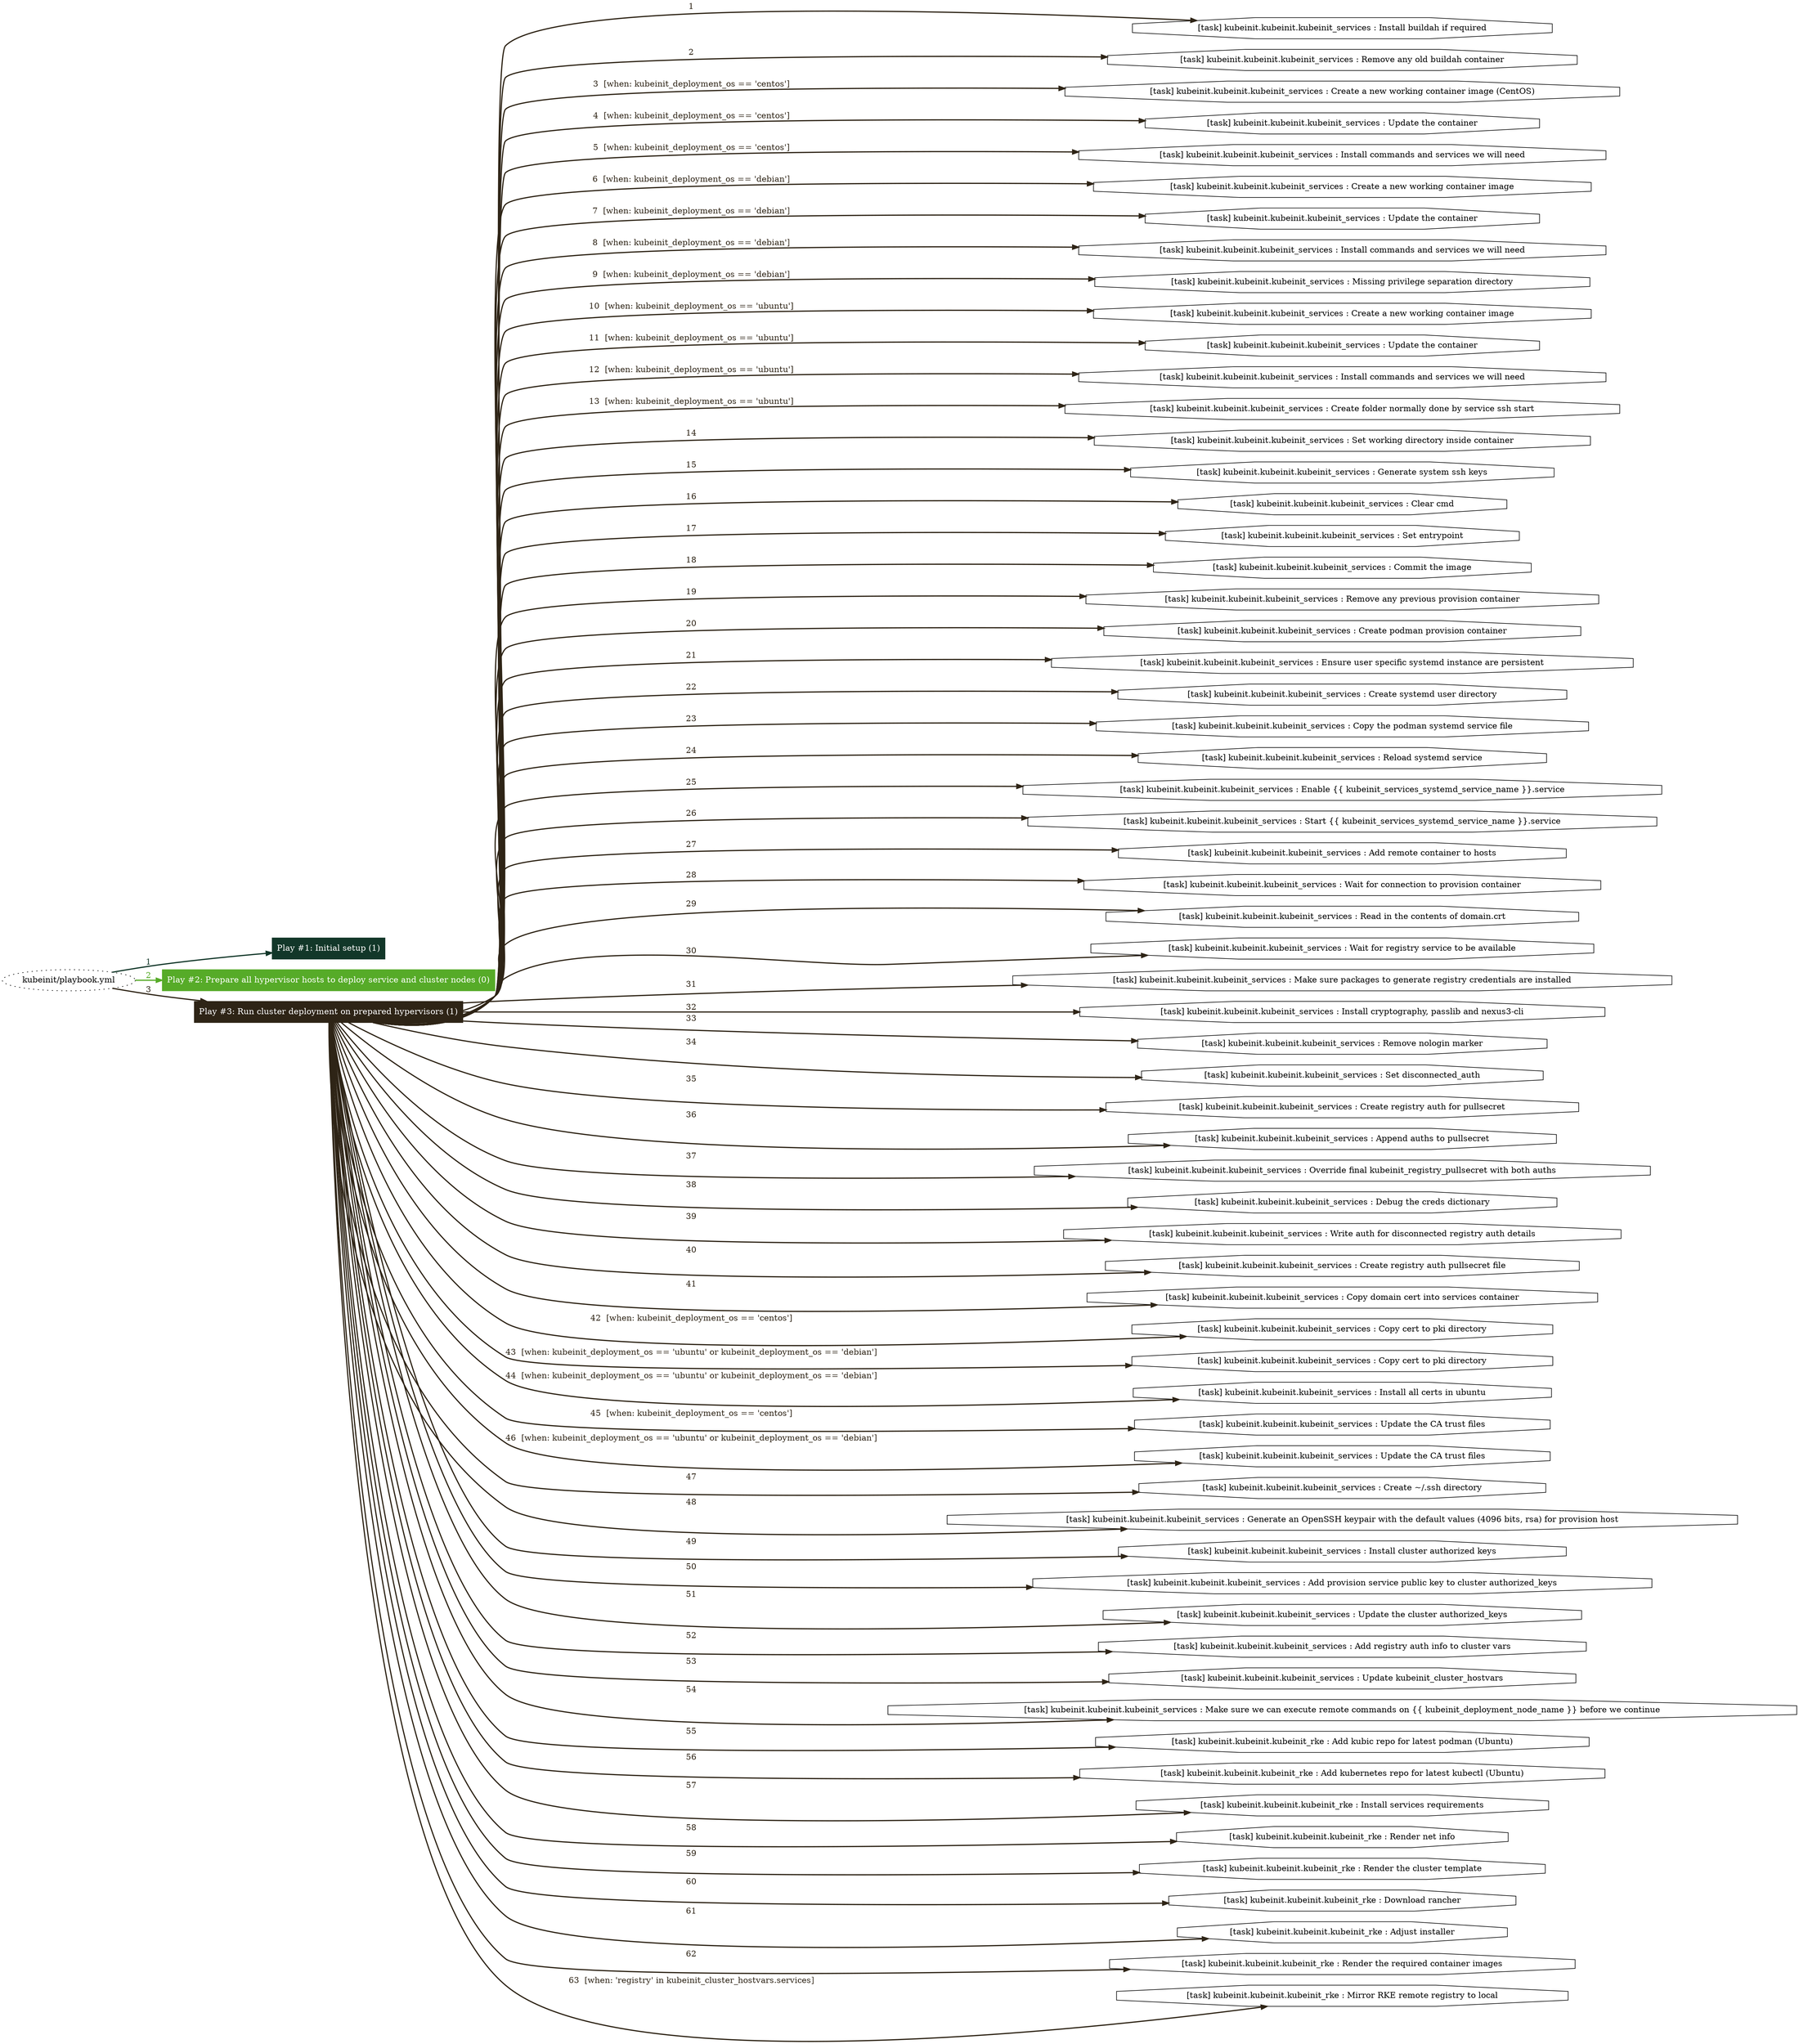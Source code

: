 digraph "kubeinit/playbook.yml "{
	graph [concentrate=true ordering=in rankdir=LR ratio=fill]
	edge [esep=5 sep=10]
	"kubeinit/playbook.yml" [id=root_node style=dotted]
	subgraph "Play #1: Initial setup (1) "{
		"Play #1: Initial setup (1)" [color="#123729" fontcolor="#ffffff" id="play_6ac9567a-5212-4b96-b3a9-1c801d3eb181" shape=box style=filled tooltip=localhost]
		"kubeinit/playbook.yml" -> "Play #1: Initial setup (1)" [label=1 color="#123729" fontcolor="#123729" id="edge_0dfa1d5b-36ae-4078-a12f-fc36a30eafff" style=bold]
	}
	subgraph "Play #2: Prepare all hypervisor hosts to deploy service and cluster nodes (0) "{
		"Play #2: Prepare all hypervisor hosts to deploy service and cluster nodes (0)" [color="#56ab28" fontcolor="#ffffff" id="play_c65ceb98-4cc4-4f10-9730-9ef0ca96fbf3" shape=box style=filled tooltip=""]
		"kubeinit/playbook.yml" -> "Play #2: Prepare all hypervisor hosts to deploy service and cluster nodes (0)" [label=2 color="#56ab28" fontcolor="#56ab28" id="edge_e6b18895-be0a-4ed9-a8c8-538cc8ac0fcc" style=bold]
	}
	subgraph "Play #3: Run cluster deployment on prepared hypervisors (1) "{
		"Play #3: Run cluster deployment on prepared hypervisors (1)" [color="#2e2416" fontcolor="#ffffff" id="play_a54a1a5e-97f4-4a47-92dc-2586dc2af784" shape=box style=filled tooltip=localhost]
		"kubeinit/playbook.yml" -> "Play #3: Run cluster deployment on prepared hypervisors (1)" [label=3 color="#2e2416" fontcolor="#2e2416" id="edge_49756bc6-55b2-434d-a5a3-b2ffb1a6f2ee" style=bold]
		"task_11930d7a-8505-4e68-b9f6-30123b328105" [label="[task] kubeinit.kubeinit.kubeinit_services : Install buildah if required" id="task_11930d7a-8505-4e68-b9f6-30123b328105" shape=octagon tooltip="[task] kubeinit.kubeinit.kubeinit_services : Install buildah if required"]
		"Play #3: Run cluster deployment on prepared hypervisors (1)" -> "task_11930d7a-8505-4e68-b9f6-30123b328105" [label=1 color="#2e2416" fontcolor="#2e2416" id="edge_410c42cc-4e43-4b89-aec5-e0c080b03ceb" style=bold]
		"task_1d04b7b8-d4cb-43db-9515-5654942bea35" [label="[task] kubeinit.kubeinit.kubeinit_services : Remove any old buildah container" id="task_1d04b7b8-d4cb-43db-9515-5654942bea35" shape=octagon tooltip="[task] kubeinit.kubeinit.kubeinit_services : Remove any old buildah container"]
		"Play #3: Run cluster deployment on prepared hypervisors (1)" -> "task_1d04b7b8-d4cb-43db-9515-5654942bea35" [label=2 color="#2e2416" fontcolor="#2e2416" id="edge_203ec1ae-16e9-4f87-846f-119673f26f45" style=bold]
		"task_31c77148-3416-4fba-bad7-e8cbdedf8f5a" [label="[task] kubeinit.kubeinit.kubeinit_services : Create a new working container image (CentOS)" id="task_31c77148-3416-4fba-bad7-e8cbdedf8f5a" shape=octagon tooltip="[task] kubeinit.kubeinit.kubeinit_services : Create a new working container image (CentOS)"]
		"Play #3: Run cluster deployment on prepared hypervisors (1)" -> "task_31c77148-3416-4fba-bad7-e8cbdedf8f5a" [label="3  [when: kubeinit_deployment_os == 'centos']" color="#2e2416" fontcolor="#2e2416" id="edge_78bf5ee8-3d31-4203-8032-d7327ee2c948" style=bold]
		"task_c4e48623-3473-4996-be61-95388d47fbcc" [label="[task] kubeinit.kubeinit.kubeinit_services : Update the container" id="task_c4e48623-3473-4996-be61-95388d47fbcc" shape=octagon tooltip="[task] kubeinit.kubeinit.kubeinit_services : Update the container"]
		"Play #3: Run cluster deployment on prepared hypervisors (1)" -> "task_c4e48623-3473-4996-be61-95388d47fbcc" [label="4  [when: kubeinit_deployment_os == 'centos']" color="#2e2416" fontcolor="#2e2416" id="edge_2f101f28-cb0d-46c6-b1ce-e0b139bbed55" style=bold]
		"task_d3230dfb-1366-4091-8a42-75425902641c" [label="[task] kubeinit.kubeinit.kubeinit_services : Install commands and services we will need" id="task_d3230dfb-1366-4091-8a42-75425902641c" shape=octagon tooltip="[task] kubeinit.kubeinit.kubeinit_services : Install commands and services we will need"]
		"Play #3: Run cluster deployment on prepared hypervisors (1)" -> "task_d3230dfb-1366-4091-8a42-75425902641c" [label="5  [when: kubeinit_deployment_os == 'centos']" color="#2e2416" fontcolor="#2e2416" id="edge_2d9effe0-cae0-46d5-b650-0a1630a46e5f" style=bold]
		"task_fda290d4-f285-494a-9db9-d4523db7c0f6" [label="[task] kubeinit.kubeinit.kubeinit_services : Create a new working container image" id="task_fda290d4-f285-494a-9db9-d4523db7c0f6" shape=octagon tooltip="[task] kubeinit.kubeinit.kubeinit_services : Create a new working container image"]
		"Play #3: Run cluster deployment on prepared hypervisors (1)" -> "task_fda290d4-f285-494a-9db9-d4523db7c0f6" [label="6  [when: kubeinit_deployment_os == 'debian']" color="#2e2416" fontcolor="#2e2416" id="edge_3fb179ec-c661-481b-b1b1-d386b62fbc7b" style=bold]
		"task_06d5abfd-69d2-40ba-a9be-3a541f0a0b86" [label="[task] kubeinit.kubeinit.kubeinit_services : Update the container" id="task_06d5abfd-69d2-40ba-a9be-3a541f0a0b86" shape=octagon tooltip="[task] kubeinit.kubeinit.kubeinit_services : Update the container"]
		"Play #3: Run cluster deployment on prepared hypervisors (1)" -> "task_06d5abfd-69d2-40ba-a9be-3a541f0a0b86" [label="7  [when: kubeinit_deployment_os == 'debian']" color="#2e2416" fontcolor="#2e2416" id="edge_54b9aca9-6abf-4a90-88fd-44e1a5e077a6" style=bold]
		"task_75321b7c-3fb2-4574-9126-c0e2569b2bd4" [label="[task] kubeinit.kubeinit.kubeinit_services : Install commands and services we will need" id="task_75321b7c-3fb2-4574-9126-c0e2569b2bd4" shape=octagon tooltip="[task] kubeinit.kubeinit.kubeinit_services : Install commands and services we will need"]
		"Play #3: Run cluster deployment on prepared hypervisors (1)" -> "task_75321b7c-3fb2-4574-9126-c0e2569b2bd4" [label="8  [when: kubeinit_deployment_os == 'debian']" color="#2e2416" fontcolor="#2e2416" id="edge_2a5127d9-ec3a-4697-acfc-dd0012e607aa" style=bold]
		"task_fa6217f1-28b3-488a-8ec7-a43c76020421" [label="[task] kubeinit.kubeinit.kubeinit_services : Missing privilege separation directory" id="task_fa6217f1-28b3-488a-8ec7-a43c76020421" shape=octagon tooltip="[task] kubeinit.kubeinit.kubeinit_services : Missing privilege separation directory"]
		"Play #3: Run cluster deployment on prepared hypervisors (1)" -> "task_fa6217f1-28b3-488a-8ec7-a43c76020421" [label="9  [when: kubeinit_deployment_os == 'debian']" color="#2e2416" fontcolor="#2e2416" id="edge_12ce397f-8705-4c05-b3f4-91e7212a76c0" style=bold]
		"task_b2373100-9ec7-40f1-921a-64c2855af6d0" [label="[task] kubeinit.kubeinit.kubeinit_services : Create a new working container image" id="task_b2373100-9ec7-40f1-921a-64c2855af6d0" shape=octagon tooltip="[task] kubeinit.kubeinit.kubeinit_services : Create a new working container image"]
		"Play #3: Run cluster deployment on prepared hypervisors (1)" -> "task_b2373100-9ec7-40f1-921a-64c2855af6d0" [label="10  [when: kubeinit_deployment_os == 'ubuntu']" color="#2e2416" fontcolor="#2e2416" id="edge_6d200daf-7c5f-4ae7-b89c-f5e7f231cf49" style=bold]
		"task_ab390a25-3d40-442a-acf6-abe702a43a57" [label="[task] kubeinit.kubeinit.kubeinit_services : Update the container" id="task_ab390a25-3d40-442a-acf6-abe702a43a57" shape=octagon tooltip="[task] kubeinit.kubeinit.kubeinit_services : Update the container"]
		"Play #3: Run cluster deployment on prepared hypervisors (1)" -> "task_ab390a25-3d40-442a-acf6-abe702a43a57" [label="11  [when: kubeinit_deployment_os == 'ubuntu']" color="#2e2416" fontcolor="#2e2416" id="edge_4a41b279-d79a-4bac-b08e-32c8e0a72ea9" style=bold]
		"task_ddfd98c6-6358-4bc1-b796-fc337755ada6" [label="[task] kubeinit.kubeinit.kubeinit_services : Install commands and services we will need" id="task_ddfd98c6-6358-4bc1-b796-fc337755ada6" shape=octagon tooltip="[task] kubeinit.kubeinit.kubeinit_services : Install commands and services we will need"]
		"Play #3: Run cluster deployment on prepared hypervisors (1)" -> "task_ddfd98c6-6358-4bc1-b796-fc337755ada6" [label="12  [when: kubeinit_deployment_os == 'ubuntu']" color="#2e2416" fontcolor="#2e2416" id="edge_c05ec1c5-dba8-4df1-900e-eabaf11bedbf" style=bold]
		"task_ff18398f-f1e5-445b-b9a7-229ebedc31b9" [label="[task] kubeinit.kubeinit.kubeinit_services : Create folder normally done by service ssh start" id="task_ff18398f-f1e5-445b-b9a7-229ebedc31b9" shape=octagon tooltip="[task] kubeinit.kubeinit.kubeinit_services : Create folder normally done by service ssh start"]
		"Play #3: Run cluster deployment on prepared hypervisors (1)" -> "task_ff18398f-f1e5-445b-b9a7-229ebedc31b9" [label="13  [when: kubeinit_deployment_os == 'ubuntu']" color="#2e2416" fontcolor="#2e2416" id="edge_7634737a-d674-4dee-a357-4f2da1a5e1e2" style=bold]
		"task_5e4416de-16e8-4a97-9a13-8ca23a48ff37" [label="[task] kubeinit.kubeinit.kubeinit_services : Set working directory inside container" id="task_5e4416de-16e8-4a97-9a13-8ca23a48ff37" shape=octagon tooltip="[task] kubeinit.kubeinit.kubeinit_services : Set working directory inside container"]
		"Play #3: Run cluster deployment on prepared hypervisors (1)" -> "task_5e4416de-16e8-4a97-9a13-8ca23a48ff37" [label=14 color="#2e2416" fontcolor="#2e2416" id="edge_260b46bf-9e86-48ea-83a9-d2a596ea8774" style=bold]
		"task_6c9d4784-e8a4-490b-babe-22738783a98e" [label="[task] kubeinit.kubeinit.kubeinit_services : Generate system ssh keys" id="task_6c9d4784-e8a4-490b-babe-22738783a98e" shape=octagon tooltip="[task] kubeinit.kubeinit.kubeinit_services : Generate system ssh keys"]
		"Play #3: Run cluster deployment on prepared hypervisors (1)" -> "task_6c9d4784-e8a4-490b-babe-22738783a98e" [label=15 color="#2e2416" fontcolor="#2e2416" id="edge_e7c3c11d-347d-4aaa-b294-76edf7a2751b" style=bold]
		"task_e2cbdcc7-da9e-49ec-a9c6-4ad9a4bad6c3" [label="[task] kubeinit.kubeinit.kubeinit_services : Clear cmd" id="task_e2cbdcc7-da9e-49ec-a9c6-4ad9a4bad6c3" shape=octagon tooltip="[task] kubeinit.kubeinit.kubeinit_services : Clear cmd"]
		"Play #3: Run cluster deployment on prepared hypervisors (1)" -> "task_e2cbdcc7-da9e-49ec-a9c6-4ad9a4bad6c3" [label=16 color="#2e2416" fontcolor="#2e2416" id="edge_dfc11c5f-b5e5-40aa-b183-a99ae5fa53de" style=bold]
		"task_706ca74d-bcde-4477-b2b0-5b2acbedfdee" [label="[task] kubeinit.kubeinit.kubeinit_services : Set entrypoint" id="task_706ca74d-bcde-4477-b2b0-5b2acbedfdee" shape=octagon tooltip="[task] kubeinit.kubeinit.kubeinit_services : Set entrypoint"]
		"Play #3: Run cluster deployment on prepared hypervisors (1)" -> "task_706ca74d-bcde-4477-b2b0-5b2acbedfdee" [label=17 color="#2e2416" fontcolor="#2e2416" id="edge_0cadd47a-4164-450a-9662-40b293586900" style=bold]
		"task_3673890b-6626-4fc5-bf3b-3579f3278cd7" [label="[task] kubeinit.kubeinit.kubeinit_services : Commit the image" id="task_3673890b-6626-4fc5-bf3b-3579f3278cd7" shape=octagon tooltip="[task] kubeinit.kubeinit.kubeinit_services : Commit the image"]
		"Play #3: Run cluster deployment on prepared hypervisors (1)" -> "task_3673890b-6626-4fc5-bf3b-3579f3278cd7" [label=18 color="#2e2416" fontcolor="#2e2416" id="edge_8df94ed1-8be5-4966-9bb3-b14d7dcbaf22" style=bold]
		"task_ee054b50-5940-4154-94b2-33ac3ed683f0" [label="[task] kubeinit.kubeinit.kubeinit_services : Remove any previous provision container" id="task_ee054b50-5940-4154-94b2-33ac3ed683f0" shape=octagon tooltip="[task] kubeinit.kubeinit.kubeinit_services : Remove any previous provision container"]
		"Play #3: Run cluster deployment on prepared hypervisors (1)" -> "task_ee054b50-5940-4154-94b2-33ac3ed683f0" [label=19 color="#2e2416" fontcolor="#2e2416" id="edge_5f9f7c0d-8d36-4afa-b9c4-e1106fdd700b" style=bold]
		"task_7b99a7a3-0c84-46e4-9d98-703b71badf24" [label="[task] kubeinit.kubeinit.kubeinit_services : Create podman provision container" id="task_7b99a7a3-0c84-46e4-9d98-703b71badf24" shape=octagon tooltip="[task] kubeinit.kubeinit.kubeinit_services : Create podman provision container"]
		"Play #3: Run cluster deployment on prepared hypervisors (1)" -> "task_7b99a7a3-0c84-46e4-9d98-703b71badf24" [label=20 color="#2e2416" fontcolor="#2e2416" id="edge_6ce8ba22-649e-4c99-be1c-7463f14014d9" style=bold]
		"task_09585f4c-7bda-4aa7-9315-17a0c8a5b71b" [label="[task] kubeinit.kubeinit.kubeinit_services : Ensure user specific systemd instance are persistent" id="task_09585f4c-7bda-4aa7-9315-17a0c8a5b71b" shape=octagon tooltip="[task] kubeinit.kubeinit.kubeinit_services : Ensure user specific systemd instance are persistent"]
		"Play #3: Run cluster deployment on prepared hypervisors (1)" -> "task_09585f4c-7bda-4aa7-9315-17a0c8a5b71b" [label=21 color="#2e2416" fontcolor="#2e2416" id="edge_a471e198-fcd5-4654-8e49-120e84f7a7e6" style=bold]
		"task_4fdd116d-e74e-4a42-89fa-d05c608b52d7" [label="[task] kubeinit.kubeinit.kubeinit_services : Create systemd user directory" id="task_4fdd116d-e74e-4a42-89fa-d05c608b52d7" shape=octagon tooltip="[task] kubeinit.kubeinit.kubeinit_services : Create systemd user directory"]
		"Play #3: Run cluster deployment on prepared hypervisors (1)" -> "task_4fdd116d-e74e-4a42-89fa-d05c608b52d7" [label=22 color="#2e2416" fontcolor="#2e2416" id="edge_0ff1e00f-ed0c-4c68-b1f3-5d50f1da2ff6" style=bold]
		"task_6d55df0e-7886-4e56-acdf-3ee8494d28fd" [label="[task] kubeinit.kubeinit.kubeinit_services : Copy the podman systemd service file" id="task_6d55df0e-7886-4e56-acdf-3ee8494d28fd" shape=octagon tooltip="[task] kubeinit.kubeinit.kubeinit_services : Copy the podman systemd service file"]
		"Play #3: Run cluster deployment on prepared hypervisors (1)" -> "task_6d55df0e-7886-4e56-acdf-3ee8494d28fd" [label=23 color="#2e2416" fontcolor="#2e2416" id="edge_d726ff59-7151-4505-b678-6a64fb44ad35" style=bold]
		"task_48b28830-6c4e-4d28-92e1-d3a633578b5c" [label="[task] kubeinit.kubeinit.kubeinit_services : Reload systemd service" id="task_48b28830-6c4e-4d28-92e1-d3a633578b5c" shape=octagon tooltip="[task] kubeinit.kubeinit.kubeinit_services : Reload systemd service"]
		"Play #3: Run cluster deployment on prepared hypervisors (1)" -> "task_48b28830-6c4e-4d28-92e1-d3a633578b5c" [label=24 color="#2e2416" fontcolor="#2e2416" id="edge_18077cb6-7ae0-4b7f-b756-24cff271dc28" style=bold]
		"task_7b15587e-ec09-411f-b21d-029ca4a8d9c9" [label="[task] kubeinit.kubeinit.kubeinit_services : Enable {{ kubeinit_services_systemd_service_name }}.service" id="task_7b15587e-ec09-411f-b21d-029ca4a8d9c9" shape=octagon tooltip="[task] kubeinit.kubeinit.kubeinit_services : Enable {{ kubeinit_services_systemd_service_name }}.service"]
		"Play #3: Run cluster deployment on prepared hypervisors (1)" -> "task_7b15587e-ec09-411f-b21d-029ca4a8d9c9" [label=25 color="#2e2416" fontcolor="#2e2416" id="edge_830a8790-0c29-47fa-9f15-b52b752da0f3" style=bold]
		"task_c05e13a3-a5af-48e0-b166-4a3c8d1c59d4" [label="[task] kubeinit.kubeinit.kubeinit_services : Start {{ kubeinit_services_systemd_service_name }}.service" id="task_c05e13a3-a5af-48e0-b166-4a3c8d1c59d4" shape=octagon tooltip="[task] kubeinit.kubeinit.kubeinit_services : Start {{ kubeinit_services_systemd_service_name }}.service"]
		"Play #3: Run cluster deployment on prepared hypervisors (1)" -> "task_c05e13a3-a5af-48e0-b166-4a3c8d1c59d4" [label=26 color="#2e2416" fontcolor="#2e2416" id="edge_05f5244a-b500-4f90-a37d-34df03b4fad9" style=bold]
		"task_e7e6aa10-516e-4b1d-bcb3-162bdd74475d" [label="[task] kubeinit.kubeinit.kubeinit_services : Add remote container to hosts" id="task_e7e6aa10-516e-4b1d-bcb3-162bdd74475d" shape=octagon tooltip="[task] kubeinit.kubeinit.kubeinit_services : Add remote container to hosts"]
		"Play #3: Run cluster deployment on prepared hypervisors (1)" -> "task_e7e6aa10-516e-4b1d-bcb3-162bdd74475d" [label=27 color="#2e2416" fontcolor="#2e2416" id="edge_e034b9df-671b-45b1-b41c-e6412758e8e8" style=bold]
		"task_083149bb-0d62-43e6-b208-d611e1f74dbc" [label="[task] kubeinit.kubeinit.kubeinit_services : Wait for connection to provision container" id="task_083149bb-0d62-43e6-b208-d611e1f74dbc" shape=octagon tooltip="[task] kubeinit.kubeinit.kubeinit_services : Wait for connection to provision container"]
		"Play #3: Run cluster deployment on prepared hypervisors (1)" -> "task_083149bb-0d62-43e6-b208-d611e1f74dbc" [label=28 color="#2e2416" fontcolor="#2e2416" id="edge_73b0ec9f-e628-46b1-9a18-0a0949cd210c" style=bold]
		"task_7883a012-8396-46ac-95ca-7947e104ee7e" [label="[task] kubeinit.kubeinit.kubeinit_services : Read in the contents of domain.crt" id="task_7883a012-8396-46ac-95ca-7947e104ee7e" shape=octagon tooltip="[task] kubeinit.kubeinit.kubeinit_services : Read in the contents of domain.crt"]
		"Play #3: Run cluster deployment on prepared hypervisors (1)" -> "task_7883a012-8396-46ac-95ca-7947e104ee7e" [label=29 color="#2e2416" fontcolor="#2e2416" id="edge_391add35-dbdf-4cdd-89e7-44bcb7892eee" style=bold]
		"task_6f705042-0903-4655-b2ae-bad00b87cdf2" [label="[task] kubeinit.kubeinit.kubeinit_services : Wait for registry service to be available" id="task_6f705042-0903-4655-b2ae-bad00b87cdf2" shape=octagon tooltip="[task] kubeinit.kubeinit.kubeinit_services : Wait for registry service to be available"]
		"Play #3: Run cluster deployment on prepared hypervisors (1)" -> "task_6f705042-0903-4655-b2ae-bad00b87cdf2" [label=30 color="#2e2416" fontcolor="#2e2416" id="edge_b798cb2d-c9ca-4fc7-96af-20c71fee13df" style=bold]
		"task_fce47642-863b-4824-b78f-c3d61b8cea01" [label="[task] kubeinit.kubeinit.kubeinit_services : Make sure packages to generate registry credentials are installed" id="task_fce47642-863b-4824-b78f-c3d61b8cea01" shape=octagon tooltip="[task] kubeinit.kubeinit.kubeinit_services : Make sure packages to generate registry credentials are installed"]
		"Play #3: Run cluster deployment on prepared hypervisors (1)" -> "task_fce47642-863b-4824-b78f-c3d61b8cea01" [label=31 color="#2e2416" fontcolor="#2e2416" id="edge_3873f4fc-bdbf-48fa-bd88-f4d5ed5fbcb5" style=bold]
		"task_8ce30144-ae7f-4884-9167-ba7043c59620" [label="[task] kubeinit.kubeinit.kubeinit_services : Install cryptography, passlib and nexus3-cli" id="task_8ce30144-ae7f-4884-9167-ba7043c59620" shape=octagon tooltip="[task] kubeinit.kubeinit.kubeinit_services : Install cryptography, passlib and nexus3-cli"]
		"Play #3: Run cluster deployment on prepared hypervisors (1)" -> "task_8ce30144-ae7f-4884-9167-ba7043c59620" [label=32 color="#2e2416" fontcolor="#2e2416" id="edge_734cb644-55a3-48cb-9f93-daacc07729ce" style=bold]
		"task_16882f9a-bff3-4aaa-bf51-5e9800e46b34" [label="[task] kubeinit.kubeinit.kubeinit_services : Remove nologin marker" id="task_16882f9a-bff3-4aaa-bf51-5e9800e46b34" shape=octagon tooltip="[task] kubeinit.kubeinit.kubeinit_services : Remove nologin marker"]
		"Play #3: Run cluster deployment on prepared hypervisors (1)" -> "task_16882f9a-bff3-4aaa-bf51-5e9800e46b34" [label=33 color="#2e2416" fontcolor="#2e2416" id="edge_741f2f43-0ed0-4ecb-97fd-744d58aeeeeb" style=bold]
		"task_49afd1a3-3f80-414a-b6ff-b9c65af98828" [label="[task] kubeinit.kubeinit.kubeinit_services : Set disconnected_auth" id="task_49afd1a3-3f80-414a-b6ff-b9c65af98828" shape=octagon tooltip="[task] kubeinit.kubeinit.kubeinit_services : Set disconnected_auth"]
		"Play #3: Run cluster deployment on prepared hypervisors (1)" -> "task_49afd1a3-3f80-414a-b6ff-b9c65af98828" [label=34 color="#2e2416" fontcolor="#2e2416" id="edge_b4d2d19d-1ebf-479e-9a8c-62a0672f7243" style=bold]
		"task_a12c42f7-45e6-4b74-a503-894ca7487ed9" [label="[task] kubeinit.kubeinit.kubeinit_services : Create registry auth for pullsecret" id="task_a12c42f7-45e6-4b74-a503-894ca7487ed9" shape=octagon tooltip="[task] kubeinit.kubeinit.kubeinit_services : Create registry auth for pullsecret"]
		"Play #3: Run cluster deployment on prepared hypervisors (1)" -> "task_a12c42f7-45e6-4b74-a503-894ca7487ed9" [label=35 color="#2e2416" fontcolor="#2e2416" id="edge_34188fb7-1776-4227-8ff2-6ceaa6264c5f" style=bold]
		"task_3ea8f645-c43e-4607-885b-17f784152dd8" [label="[task] kubeinit.kubeinit.kubeinit_services : Append auths to pullsecret" id="task_3ea8f645-c43e-4607-885b-17f784152dd8" shape=octagon tooltip="[task] kubeinit.kubeinit.kubeinit_services : Append auths to pullsecret"]
		"Play #3: Run cluster deployment on prepared hypervisors (1)" -> "task_3ea8f645-c43e-4607-885b-17f784152dd8" [label=36 color="#2e2416" fontcolor="#2e2416" id="edge_ca1915fd-9fce-4305-9581-4589916edb6e" style=bold]
		"task_dae9850e-0267-4f4f-8fb4-386675922b43" [label="[task] kubeinit.kubeinit.kubeinit_services : Override final kubeinit_registry_pullsecret with both auths" id="task_dae9850e-0267-4f4f-8fb4-386675922b43" shape=octagon tooltip="[task] kubeinit.kubeinit.kubeinit_services : Override final kubeinit_registry_pullsecret with both auths"]
		"Play #3: Run cluster deployment on prepared hypervisors (1)" -> "task_dae9850e-0267-4f4f-8fb4-386675922b43" [label=37 color="#2e2416" fontcolor="#2e2416" id="edge_91dda55f-2b8b-41df-85fc-5bf8df7310a7" style=bold]
		"task_3aac5a30-b7c9-4640-ad19-933f93b6053b" [label="[task] kubeinit.kubeinit.kubeinit_services : Debug the creds dictionary" id="task_3aac5a30-b7c9-4640-ad19-933f93b6053b" shape=octagon tooltip="[task] kubeinit.kubeinit.kubeinit_services : Debug the creds dictionary"]
		"Play #3: Run cluster deployment on prepared hypervisors (1)" -> "task_3aac5a30-b7c9-4640-ad19-933f93b6053b" [label=38 color="#2e2416" fontcolor="#2e2416" id="edge_059fa5f9-7072-44b6-84cf-37e0bfba70e1" style=bold]
		"task_4f256f43-8ab8-415b-8fa0-4c9c8a8d1e8f" [label="[task] kubeinit.kubeinit.kubeinit_services : Write auth for disconnected registry auth details" id="task_4f256f43-8ab8-415b-8fa0-4c9c8a8d1e8f" shape=octagon tooltip="[task] kubeinit.kubeinit.kubeinit_services : Write auth for disconnected registry auth details"]
		"Play #3: Run cluster deployment on prepared hypervisors (1)" -> "task_4f256f43-8ab8-415b-8fa0-4c9c8a8d1e8f" [label=39 color="#2e2416" fontcolor="#2e2416" id="edge_920916a8-5b83-469b-9207-e85912e11f2f" style=bold]
		"task_bd8f9d1e-64dd-4735-9925-61b3c99da8e6" [label="[task] kubeinit.kubeinit.kubeinit_services : Create registry auth pullsecret file" id="task_bd8f9d1e-64dd-4735-9925-61b3c99da8e6" shape=octagon tooltip="[task] kubeinit.kubeinit.kubeinit_services : Create registry auth pullsecret file"]
		"Play #3: Run cluster deployment on prepared hypervisors (1)" -> "task_bd8f9d1e-64dd-4735-9925-61b3c99da8e6" [label=40 color="#2e2416" fontcolor="#2e2416" id="edge_f28decec-9b50-4b4b-81b8-4e3b41e47b85" style=bold]
		"task_20398378-a41a-47b0-be95-b1eab119aa6a" [label="[task] kubeinit.kubeinit.kubeinit_services : Copy domain cert into services container" id="task_20398378-a41a-47b0-be95-b1eab119aa6a" shape=octagon tooltip="[task] kubeinit.kubeinit.kubeinit_services : Copy domain cert into services container"]
		"Play #3: Run cluster deployment on prepared hypervisors (1)" -> "task_20398378-a41a-47b0-be95-b1eab119aa6a" [label=41 color="#2e2416" fontcolor="#2e2416" id="edge_b8219925-97b0-48b9-8bec-8e6db9102fc7" style=bold]
		"task_4582302c-cbff-4022-a2a2-9f06937965d4" [label="[task] kubeinit.kubeinit.kubeinit_services : Copy cert to pki directory" id="task_4582302c-cbff-4022-a2a2-9f06937965d4" shape=octagon tooltip="[task] kubeinit.kubeinit.kubeinit_services : Copy cert to pki directory"]
		"Play #3: Run cluster deployment on prepared hypervisors (1)" -> "task_4582302c-cbff-4022-a2a2-9f06937965d4" [label="42  [when: kubeinit_deployment_os == 'centos']" color="#2e2416" fontcolor="#2e2416" id="edge_0adb5660-bb49-4123-a8d4-43152601eb00" style=bold]
		"task_367dd85e-8894-4f3e-be6b-84de8ad84e9e" [label="[task] kubeinit.kubeinit.kubeinit_services : Copy cert to pki directory" id="task_367dd85e-8894-4f3e-be6b-84de8ad84e9e" shape=octagon tooltip="[task] kubeinit.kubeinit.kubeinit_services : Copy cert to pki directory"]
		"Play #3: Run cluster deployment on prepared hypervisors (1)" -> "task_367dd85e-8894-4f3e-be6b-84de8ad84e9e" [label="43  [when: kubeinit_deployment_os == 'ubuntu' or kubeinit_deployment_os == 'debian']" color="#2e2416" fontcolor="#2e2416" id="edge_9b0cea1a-33f1-44ba-81c0-2a7da3151f39" style=bold]
		"task_b98f7786-a86b-4360-be33-1b0e718a1aa6" [label="[task] kubeinit.kubeinit.kubeinit_services : Install all certs in ubuntu" id="task_b98f7786-a86b-4360-be33-1b0e718a1aa6" shape=octagon tooltip="[task] kubeinit.kubeinit.kubeinit_services : Install all certs in ubuntu"]
		"Play #3: Run cluster deployment on prepared hypervisors (1)" -> "task_b98f7786-a86b-4360-be33-1b0e718a1aa6" [label="44  [when: kubeinit_deployment_os == 'ubuntu' or kubeinit_deployment_os == 'debian']" color="#2e2416" fontcolor="#2e2416" id="edge_a391df55-82da-481f-93b0-622848f07cc8" style=bold]
		"task_dc027151-6193-41ec-b548-b509ce304cea" [label="[task] kubeinit.kubeinit.kubeinit_services : Update the CA trust files" id="task_dc027151-6193-41ec-b548-b509ce304cea" shape=octagon tooltip="[task] kubeinit.kubeinit.kubeinit_services : Update the CA trust files"]
		"Play #3: Run cluster deployment on prepared hypervisors (1)" -> "task_dc027151-6193-41ec-b548-b509ce304cea" [label="45  [when: kubeinit_deployment_os == 'centos']" color="#2e2416" fontcolor="#2e2416" id="edge_e878a4ea-b202-4a0e-80a5-f8068f001e6d" style=bold]
		"task_c7b9f73f-cb54-43f5-9581-db19860691a6" [label="[task] kubeinit.kubeinit.kubeinit_services : Update the CA trust files" id="task_c7b9f73f-cb54-43f5-9581-db19860691a6" shape=octagon tooltip="[task] kubeinit.kubeinit.kubeinit_services : Update the CA trust files"]
		"Play #3: Run cluster deployment on prepared hypervisors (1)" -> "task_c7b9f73f-cb54-43f5-9581-db19860691a6" [label="46  [when: kubeinit_deployment_os == 'ubuntu' or kubeinit_deployment_os == 'debian']" color="#2e2416" fontcolor="#2e2416" id="edge_c45c5e4c-cc76-469a-8f22-561c103dd7ec" style=bold]
		"task_6a3b4508-616a-4eb4-a83a-3b56c7e1fbc0" [label="[task] kubeinit.kubeinit.kubeinit_services : Create ~/.ssh directory" id="task_6a3b4508-616a-4eb4-a83a-3b56c7e1fbc0" shape=octagon tooltip="[task] kubeinit.kubeinit.kubeinit_services : Create ~/.ssh directory"]
		"Play #3: Run cluster deployment on prepared hypervisors (1)" -> "task_6a3b4508-616a-4eb4-a83a-3b56c7e1fbc0" [label=47 color="#2e2416" fontcolor="#2e2416" id="edge_ee9bcd74-b6b9-459d-9dd4-9168139dc180" style=bold]
		"task_d0f09150-0f6b-4747-a135-2e0bf05eba5a" [label="[task] kubeinit.kubeinit.kubeinit_services : Generate an OpenSSH keypair with the default values (4096 bits, rsa) for provision host" id="task_d0f09150-0f6b-4747-a135-2e0bf05eba5a" shape=octagon tooltip="[task] kubeinit.kubeinit.kubeinit_services : Generate an OpenSSH keypair with the default values (4096 bits, rsa) for provision host"]
		"Play #3: Run cluster deployment on prepared hypervisors (1)" -> "task_d0f09150-0f6b-4747-a135-2e0bf05eba5a" [label=48 color="#2e2416" fontcolor="#2e2416" id="edge_c642a5be-9b76-41c6-911c-0fd7fc72949a" style=bold]
		"task_482875dc-2544-410e-ada2-786a25422d02" [label="[task] kubeinit.kubeinit.kubeinit_services : Install cluster authorized keys" id="task_482875dc-2544-410e-ada2-786a25422d02" shape=octagon tooltip="[task] kubeinit.kubeinit.kubeinit_services : Install cluster authorized keys"]
		"Play #3: Run cluster deployment on prepared hypervisors (1)" -> "task_482875dc-2544-410e-ada2-786a25422d02" [label=49 color="#2e2416" fontcolor="#2e2416" id="edge_d4901819-a810-4f5c-9a25-e20042450dd1" style=bold]
		"task_1f8791f6-fdda-4a6d-af20-9666fcfd6f2a" [label="[task] kubeinit.kubeinit.kubeinit_services : Add provision service public key to cluster authorized_keys" id="task_1f8791f6-fdda-4a6d-af20-9666fcfd6f2a" shape=octagon tooltip="[task] kubeinit.kubeinit.kubeinit_services : Add provision service public key to cluster authorized_keys"]
		"Play #3: Run cluster deployment on prepared hypervisors (1)" -> "task_1f8791f6-fdda-4a6d-af20-9666fcfd6f2a" [label=50 color="#2e2416" fontcolor="#2e2416" id="edge_4a4df91e-61f3-4075-9187-00a451ef9c75" style=bold]
		"task_83062db9-1e8e-44c1-99b0-87692386a3d8" [label="[task] kubeinit.kubeinit.kubeinit_services : Update the cluster authorized_keys" id="task_83062db9-1e8e-44c1-99b0-87692386a3d8" shape=octagon tooltip="[task] kubeinit.kubeinit.kubeinit_services : Update the cluster authorized_keys"]
		"Play #3: Run cluster deployment on prepared hypervisors (1)" -> "task_83062db9-1e8e-44c1-99b0-87692386a3d8" [label=51 color="#2e2416" fontcolor="#2e2416" id="edge_0cfbf5cf-34a1-44eb-af02-23e657289386" style=bold]
		"task_ecac8ec5-b33b-4df2-9ac8-14de14691cec" [label="[task] kubeinit.kubeinit.kubeinit_services : Add registry auth info to cluster vars" id="task_ecac8ec5-b33b-4df2-9ac8-14de14691cec" shape=octagon tooltip="[task] kubeinit.kubeinit.kubeinit_services : Add registry auth info to cluster vars"]
		"Play #3: Run cluster deployment on prepared hypervisors (1)" -> "task_ecac8ec5-b33b-4df2-9ac8-14de14691cec" [label=52 color="#2e2416" fontcolor="#2e2416" id="edge_749bac88-d4f8-4ce8-b5f1-c3c645595488" style=bold]
		"task_7d8fa705-a980-4807-97f1-e85c4a323e06" [label="[task] kubeinit.kubeinit.kubeinit_services : Update kubeinit_cluster_hostvars" id="task_7d8fa705-a980-4807-97f1-e85c4a323e06" shape=octagon tooltip="[task] kubeinit.kubeinit.kubeinit_services : Update kubeinit_cluster_hostvars"]
		"Play #3: Run cluster deployment on prepared hypervisors (1)" -> "task_7d8fa705-a980-4807-97f1-e85c4a323e06" [label=53 color="#2e2416" fontcolor="#2e2416" id="edge_65e5d36f-ab04-4453-ae10-e1367fa5dc03" style=bold]
		"task_f4cd6f60-25e5-465c-9131-29c3877d8698" [label="[task] kubeinit.kubeinit.kubeinit_services : Make sure we can execute remote commands on {{ kubeinit_deployment_node_name }} before we continue" id="task_f4cd6f60-25e5-465c-9131-29c3877d8698" shape=octagon tooltip="[task] kubeinit.kubeinit.kubeinit_services : Make sure we can execute remote commands on {{ kubeinit_deployment_node_name }} before we continue"]
		"Play #3: Run cluster deployment on prepared hypervisors (1)" -> "task_f4cd6f60-25e5-465c-9131-29c3877d8698" [label=54 color="#2e2416" fontcolor="#2e2416" id="edge_c1a9c7af-5092-49c6-bff9-53bf0556b937" style=bold]
		"task_9e475a2b-5e80-477c-aaec-e7962bab20ce" [label="[task] kubeinit.kubeinit.kubeinit_rke : Add kubic repo for latest podman (Ubuntu)" id="task_9e475a2b-5e80-477c-aaec-e7962bab20ce" shape=octagon tooltip="[task] kubeinit.kubeinit.kubeinit_rke : Add kubic repo for latest podman (Ubuntu)"]
		"Play #3: Run cluster deployment on prepared hypervisors (1)" -> "task_9e475a2b-5e80-477c-aaec-e7962bab20ce" [label=55 color="#2e2416" fontcolor="#2e2416" id="edge_916573a6-d455-4e3c-8b87-3fc52a8191cb" style=bold]
		"task_76b75dbc-d2cf-401d-8677-c8f9c2c30bd8" [label="[task] kubeinit.kubeinit.kubeinit_rke : Add kubernetes repo for latest kubectl (Ubuntu)" id="task_76b75dbc-d2cf-401d-8677-c8f9c2c30bd8" shape=octagon tooltip="[task] kubeinit.kubeinit.kubeinit_rke : Add kubernetes repo for latest kubectl (Ubuntu)"]
		"Play #3: Run cluster deployment on prepared hypervisors (1)" -> "task_76b75dbc-d2cf-401d-8677-c8f9c2c30bd8" [label=56 color="#2e2416" fontcolor="#2e2416" id="edge_f37cc0dd-3364-4bf2-8717-f4d8ad38f7ce" style=bold]
		"task_3b156c2a-0291-428e-95cf-56e7be6e314b" [label="[task] kubeinit.kubeinit.kubeinit_rke : Install services requirements" id="task_3b156c2a-0291-428e-95cf-56e7be6e314b" shape=octagon tooltip="[task] kubeinit.kubeinit.kubeinit_rke : Install services requirements"]
		"Play #3: Run cluster deployment on prepared hypervisors (1)" -> "task_3b156c2a-0291-428e-95cf-56e7be6e314b" [label=57 color="#2e2416" fontcolor="#2e2416" id="edge_f5dde917-efa8-47bb-a50a-8deba6517fad" style=bold]
		"task_456b405c-46d9-4740-b691-f5c86dec9123" [label="[task] kubeinit.kubeinit.kubeinit_rke : Render net info" id="task_456b405c-46d9-4740-b691-f5c86dec9123" shape=octagon tooltip="[task] kubeinit.kubeinit.kubeinit_rke : Render net info"]
		"Play #3: Run cluster deployment on prepared hypervisors (1)" -> "task_456b405c-46d9-4740-b691-f5c86dec9123" [label=58 color="#2e2416" fontcolor="#2e2416" id="edge_27ae98e6-809a-4baa-a9b2-397fe74a3aef" style=bold]
		"task_32ad8ca1-57a3-4d89-a0a4-bba8ce83aa81" [label="[task] kubeinit.kubeinit.kubeinit_rke : Render the cluster template" id="task_32ad8ca1-57a3-4d89-a0a4-bba8ce83aa81" shape=octagon tooltip="[task] kubeinit.kubeinit.kubeinit_rke : Render the cluster template"]
		"Play #3: Run cluster deployment on prepared hypervisors (1)" -> "task_32ad8ca1-57a3-4d89-a0a4-bba8ce83aa81" [label=59 color="#2e2416" fontcolor="#2e2416" id="edge_a4c49eb2-38fe-4440-a28d-be466602a862" style=bold]
		"task_3057302b-d3fb-4afe-852d-d0e16c794242" [label="[task] kubeinit.kubeinit.kubeinit_rke : Download rancher" id="task_3057302b-d3fb-4afe-852d-d0e16c794242" shape=octagon tooltip="[task] kubeinit.kubeinit.kubeinit_rke : Download rancher"]
		"Play #3: Run cluster deployment on prepared hypervisors (1)" -> "task_3057302b-d3fb-4afe-852d-d0e16c794242" [label=60 color="#2e2416" fontcolor="#2e2416" id="edge_dac546e8-b193-4581-a9b3-a58d6985bb75" style=bold]
		"task_7406dd09-06ec-4c8a-8a14-20ad8211648e" [label="[task] kubeinit.kubeinit.kubeinit_rke : Adjust installer" id="task_7406dd09-06ec-4c8a-8a14-20ad8211648e" shape=octagon tooltip="[task] kubeinit.kubeinit.kubeinit_rke : Adjust installer"]
		"Play #3: Run cluster deployment on prepared hypervisors (1)" -> "task_7406dd09-06ec-4c8a-8a14-20ad8211648e" [label=61 color="#2e2416" fontcolor="#2e2416" id="edge_0925df6e-d63c-47cd-81cb-d61c35470f93" style=bold]
		"task_35858aeb-d5c5-40e0-841c-e6034f0465f0" [label="[task] kubeinit.kubeinit.kubeinit_rke : Render the required container images" id="task_35858aeb-d5c5-40e0-841c-e6034f0465f0" shape=octagon tooltip="[task] kubeinit.kubeinit.kubeinit_rke : Render the required container images"]
		"Play #3: Run cluster deployment on prepared hypervisors (1)" -> "task_35858aeb-d5c5-40e0-841c-e6034f0465f0" [label=62 color="#2e2416" fontcolor="#2e2416" id="edge_a342bbb6-7ad6-4302-b21e-c66c3b0c71b1" style=bold]
		"task_79289c5f-9b23-4bff-a6a2-5b7b416fdcee" [label="[task] kubeinit.kubeinit.kubeinit_rke : Mirror RKE remote registry to local" id="task_79289c5f-9b23-4bff-a6a2-5b7b416fdcee" shape=octagon tooltip="[task] kubeinit.kubeinit.kubeinit_rke : Mirror RKE remote registry to local"]
		"Play #3: Run cluster deployment on prepared hypervisors (1)" -> "task_79289c5f-9b23-4bff-a6a2-5b7b416fdcee" [label="63  [when: 'registry' in kubeinit_cluster_hostvars.services]" color="#2e2416" fontcolor="#2e2416" id="edge_7edeed3d-9d05-4fa0-be01-e8d3c16cf01f" style=bold]
	}
}
